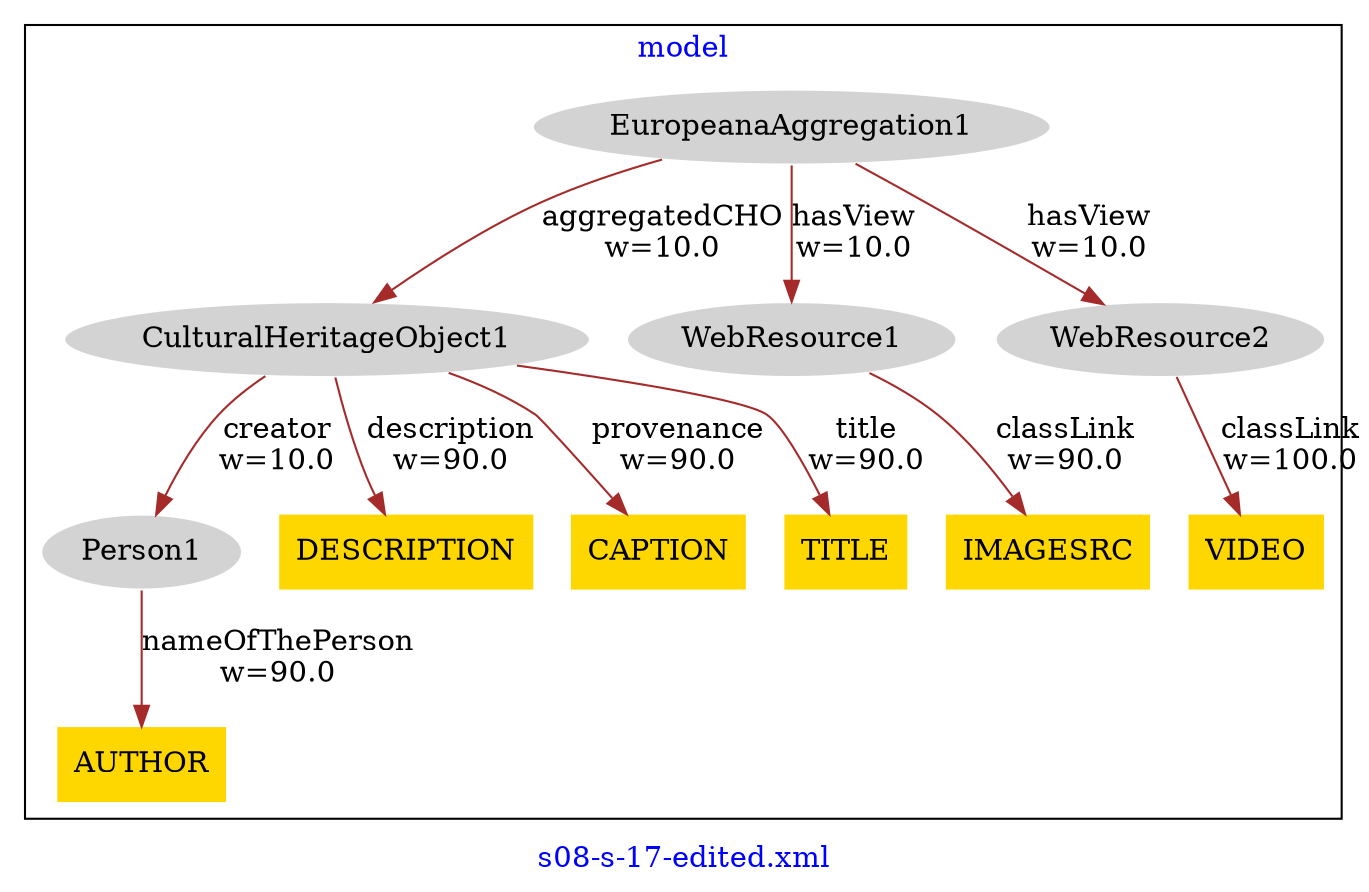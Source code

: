digraph n0 {
fontcolor="blue"
remincross="true"
label="s08-s-17-edited.xml"
subgraph cluster {
label="model"
n2[style="filled",color="white",fillcolor="lightgray",label="CulturalHeritageObject1\n"];
n3[style="filled",color="white",fillcolor="lightgray",label="Person1\n"];
n4[shape="plaintext",style="filled",fillcolor="gold",label="DESCRIPTION\n"];
n5[shape="plaintext",style="filled",fillcolor="gold",label="CAPTION\n"];
n6[shape="plaintext",style="filled",fillcolor="gold",label="TITLE\n"];
n7[shape="plaintext",style="filled",fillcolor="gold",label="AUTHOR\n"];
n8[style="filled",color="white",fillcolor="lightgray",label="EuropeanaAggregation1\n"];
n9[style="filled",color="white",fillcolor="lightgray",label="WebResource1\n"];
n10[style="filled",color="white",fillcolor="lightgray",label="WebResource2\n"];
n11[shape="plaintext",style="filled",fillcolor="gold",label="IMAGESRC\n"];
n12[shape="plaintext",style="filled",fillcolor="gold",label="VIDEO\n"];
}
n2 -> n3[color="brown",fontcolor="black",label="creator\nw=10.0"]
n2 -> n4[color="brown",fontcolor="black",label="description\nw=90.0"]
n2 -> n5[color="brown",fontcolor="black",label="provenance\nw=90.0"]
n2 -> n6[color="brown",fontcolor="black",label="title\nw=90.0"]
n3 -> n7[color="brown",fontcolor="black",label="nameOfThePerson\nw=90.0"]
n8 -> n2[color="brown",fontcolor="black",label="aggregatedCHO\nw=10.0"]
n8 -> n9[color="brown",fontcolor="black",label="hasView\nw=10.0"]
n8 -> n10[color="brown",fontcolor="black",label="hasView\nw=10.0"]
n9 -> n11[color="brown",fontcolor="black",label="classLink\nw=90.0"]
n10 -> n12[color="brown",fontcolor="black",label="classLink\nw=100.0"]
}
